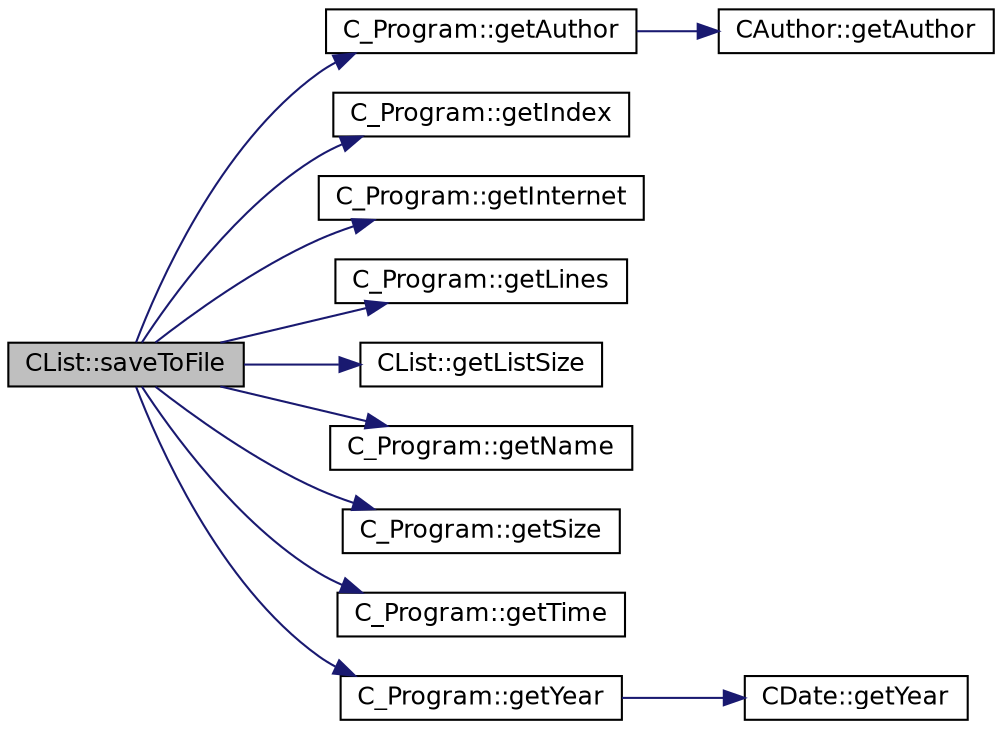 digraph "CList::saveToFile"
{
 // LATEX_PDF_SIZE
  edge [fontname="Helvetica",fontsize="12",labelfontname="Helvetica",labelfontsize="12"];
  node [fontname="Helvetica",fontsize="12",shape=record];
  rankdir="LR";
  Node1 [label="CList::saveToFile",height=0.2,width=0.4,color="black", fillcolor="grey75", style="filled", fontcolor="black",tooltip=" "];
  Node1 -> Node2 [color="midnightblue",fontsize="12",style="solid",fontname="Helvetica"];
  Node2 [label="C_Program::getAuthor",height=0.2,width=0.4,color="black", fillcolor="white", style="filled",URL="$class_c___program.html#af7d01ee17677a85643fde2c9506b612c",tooltip=" "];
  Node2 -> Node3 [color="midnightblue",fontsize="12",style="solid",fontname="Helvetica"];
  Node3 [label="CAuthor::getAuthor",height=0.2,width=0.4,color="black", fillcolor="white", style="filled",URL="$class_c_author.html#a891a8c504fa138e9a83c49674190ad92",tooltip=" "];
  Node1 -> Node4 [color="midnightblue",fontsize="12",style="solid",fontname="Helvetica"];
  Node4 [label="C_Program::getIndex",height=0.2,width=0.4,color="black", fillcolor="white", style="filled",URL="$class_c___program.html#aa4b56d0ff0b46ff3455c557adc2722f6",tooltip=" "];
  Node1 -> Node5 [color="midnightblue",fontsize="12",style="solid",fontname="Helvetica"];
  Node5 [label="C_Program::getInternet",height=0.2,width=0.4,color="black", fillcolor="white", style="filled",URL="$class_c___program.html#ae8e9f4799817f31736f9e496cbca692f",tooltip=" "];
  Node1 -> Node6 [color="midnightblue",fontsize="12",style="solid",fontname="Helvetica"];
  Node6 [label="C_Program::getLines",height=0.2,width=0.4,color="black", fillcolor="white", style="filled",URL="$class_c___program.html#a4c4371f5d6a0da93321647a432caab9a",tooltip=" "];
  Node1 -> Node7 [color="midnightblue",fontsize="12",style="solid",fontname="Helvetica"];
  Node7 [label="CList::getListSize",height=0.2,width=0.4,color="black", fillcolor="white", style="filled",URL="$class_c_list.html#a8a5a711d30ef7a16260ef5d4041e95b5",tooltip=" "];
  Node1 -> Node8 [color="midnightblue",fontsize="12",style="solid",fontname="Helvetica"];
  Node8 [label="C_Program::getName",height=0.2,width=0.4,color="black", fillcolor="white", style="filled",URL="$class_c___program.html#a3b4231c75132f78b63e10c5c63951b72",tooltip=" "];
  Node1 -> Node9 [color="midnightblue",fontsize="12",style="solid",fontname="Helvetica"];
  Node9 [label="C_Program::getSize",height=0.2,width=0.4,color="black", fillcolor="white", style="filled",URL="$class_c___program.html#a10d7c2efddfae0c80de6abd4fc41ac3c",tooltip=" "];
  Node1 -> Node10 [color="midnightblue",fontsize="12",style="solid",fontname="Helvetica"];
  Node10 [label="C_Program::getTime",height=0.2,width=0.4,color="black", fillcolor="white", style="filled",URL="$class_c___program.html#abccae9277a34642cbb5a52bafd1fca99",tooltip=" "];
  Node1 -> Node11 [color="midnightblue",fontsize="12",style="solid",fontname="Helvetica"];
  Node11 [label="C_Program::getYear",height=0.2,width=0.4,color="black", fillcolor="white", style="filled",URL="$class_c___program.html#a238a2fb27df21ca08a85aee0d61497d4",tooltip=" "];
  Node11 -> Node12 [color="midnightblue",fontsize="12",style="solid",fontname="Helvetica"];
  Node12 [label="CDate::getYear",height=0.2,width=0.4,color="black", fillcolor="white", style="filled",URL="$class_c_date.html#a33c54197a9cbf71d017fc12778fefc59",tooltip=" "];
}
